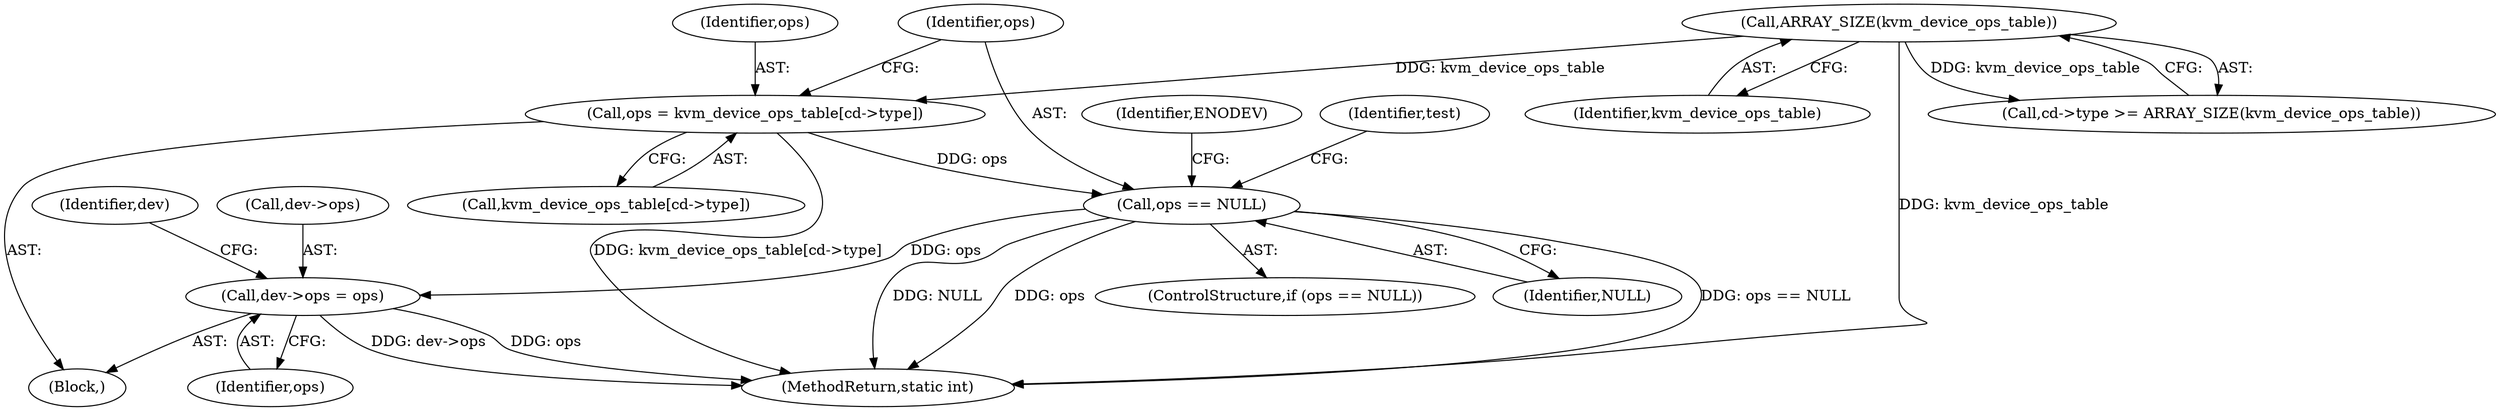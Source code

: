 digraph "0_linux_cfa39381173d5f969daf43582c95ad679189cbc9@pointer" {
"1000159" [label="(Call,dev->ops = ops)"];
"1000136" [label="(Call,ops == NULL)"];
"1000128" [label="(Call,ops = kvm_device_ops_table[cd->type])"];
"1000123" [label="(Call,ARRAY_SIZE(kvm_device_ops_table))"];
"1000135" [label="(ControlStructure,if (ops == NULL))"];
"1000260" [label="(MethodReturn,static int)"];
"1000124" [label="(Identifier,kvm_device_ops_table)"];
"1000138" [label="(Identifier,NULL)"];
"1000103" [label="(Block,)"];
"1000129" [label="(Identifier,ops)"];
"1000130" [label="(Call,kvm_device_ops_table[cd->type])"];
"1000163" [label="(Identifier,ops)"];
"1000159" [label="(Call,dev->ops = ops)"];
"1000143" [label="(Identifier,test)"];
"1000119" [label="(Call,cd->type >= ARRAY_SIZE(kvm_device_ops_table))"];
"1000160" [label="(Call,dev->ops)"];
"1000141" [label="(Identifier,ENODEV)"];
"1000136" [label="(Call,ops == NULL)"];
"1000128" [label="(Call,ops = kvm_device_ops_table[cd->type])"];
"1000137" [label="(Identifier,ops)"];
"1000123" [label="(Call,ARRAY_SIZE(kvm_device_ops_table))"];
"1000166" [label="(Identifier,dev)"];
"1000159" -> "1000103"  [label="AST: "];
"1000159" -> "1000163"  [label="CFG: "];
"1000160" -> "1000159"  [label="AST: "];
"1000163" -> "1000159"  [label="AST: "];
"1000166" -> "1000159"  [label="CFG: "];
"1000159" -> "1000260"  [label="DDG: dev->ops"];
"1000159" -> "1000260"  [label="DDG: ops"];
"1000136" -> "1000159"  [label="DDG: ops"];
"1000136" -> "1000135"  [label="AST: "];
"1000136" -> "1000138"  [label="CFG: "];
"1000137" -> "1000136"  [label="AST: "];
"1000138" -> "1000136"  [label="AST: "];
"1000141" -> "1000136"  [label="CFG: "];
"1000143" -> "1000136"  [label="CFG: "];
"1000136" -> "1000260"  [label="DDG: ops == NULL"];
"1000136" -> "1000260"  [label="DDG: NULL"];
"1000136" -> "1000260"  [label="DDG: ops"];
"1000128" -> "1000136"  [label="DDG: ops"];
"1000128" -> "1000103"  [label="AST: "];
"1000128" -> "1000130"  [label="CFG: "];
"1000129" -> "1000128"  [label="AST: "];
"1000130" -> "1000128"  [label="AST: "];
"1000137" -> "1000128"  [label="CFG: "];
"1000128" -> "1000260"  [label="DDG: kvm_device_ops_table[cd->type]"];
"1000123" -> "1000128"  [label="DDG: kvm_device_ops_table"];
"1000123" -> "1000119"  [label="AST: "];
"1000123" -> "1000124"  [label="CFG: "];
"1000124" -> "1000123"  [label="AST: "];
"1000119" -> "1000123"  [label="CFG: "];
"1000123" -> "1000260"  [label="DDG: kvm_device_ops_table"];
"1000123" -> "1000119"  [label="DDG: kvm_device_ops_table"];
}
